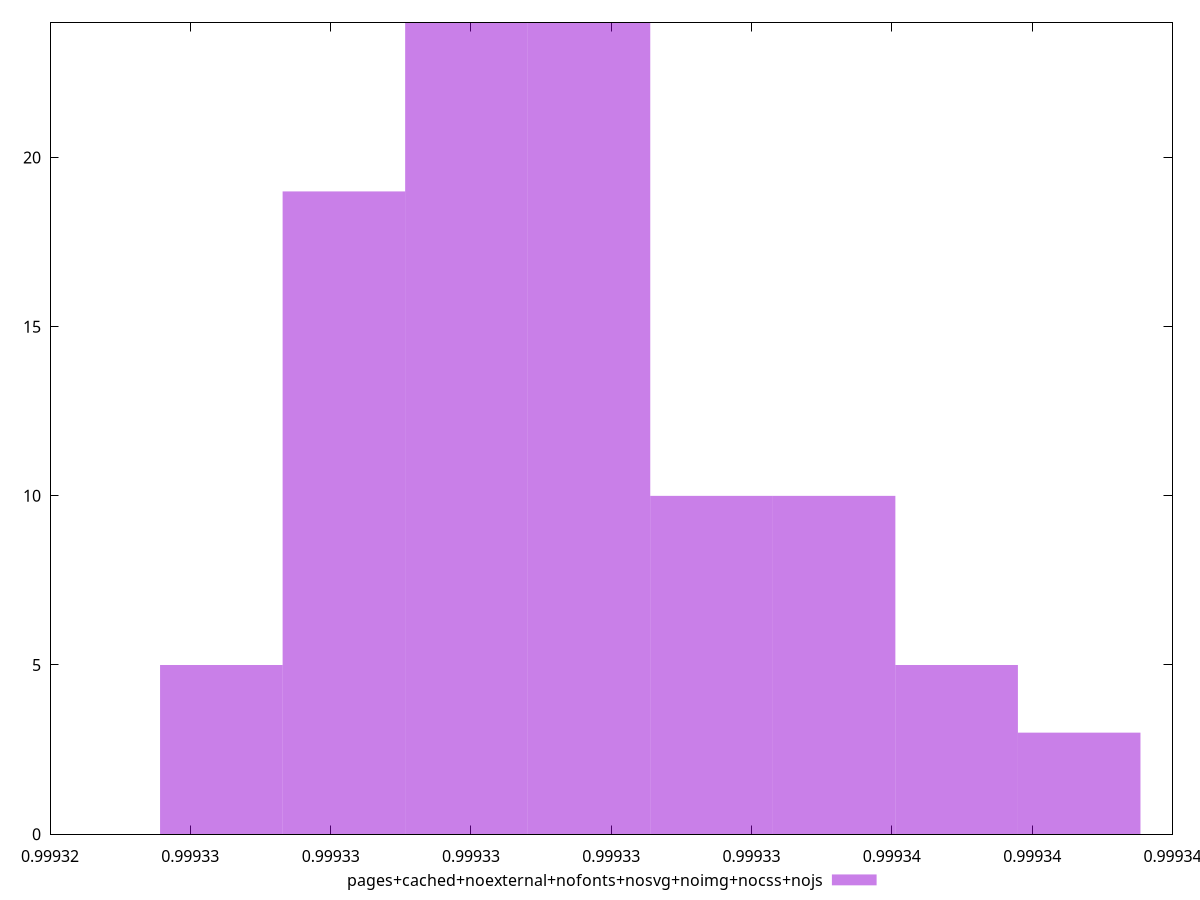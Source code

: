 $_pagesCachedNoexternalNofontsNosvgNoimgNocssNojs <<EOF
0.9993281890101346 19
0.9993351763174718 10
0.9993316826638032 24
0.9993386699711403 3
0.9993299358369689 24
0.9993369231443061 5
0.9993264421833004 5
0.9993334294906375 10
EOF
set key outside below
set terminal pngcairo
set output "report_00006_2020-11-02T20-21-41.718Z/speed-index/pages+cached+noexternal+nofonts+nosvg+noimg+nocss+nojs//hist.png"
set yrange [0:24]
set boxwidth 0.0000017468268342827333
set style fill transparent solid 0.5 noborder
plot $_pagesCachedNoexternalNofontsNosvgNoimgNocssNojs title "pages+cached+noexternal+nofonts+nosvg+noimg+nocss+nojs" with boxes ,